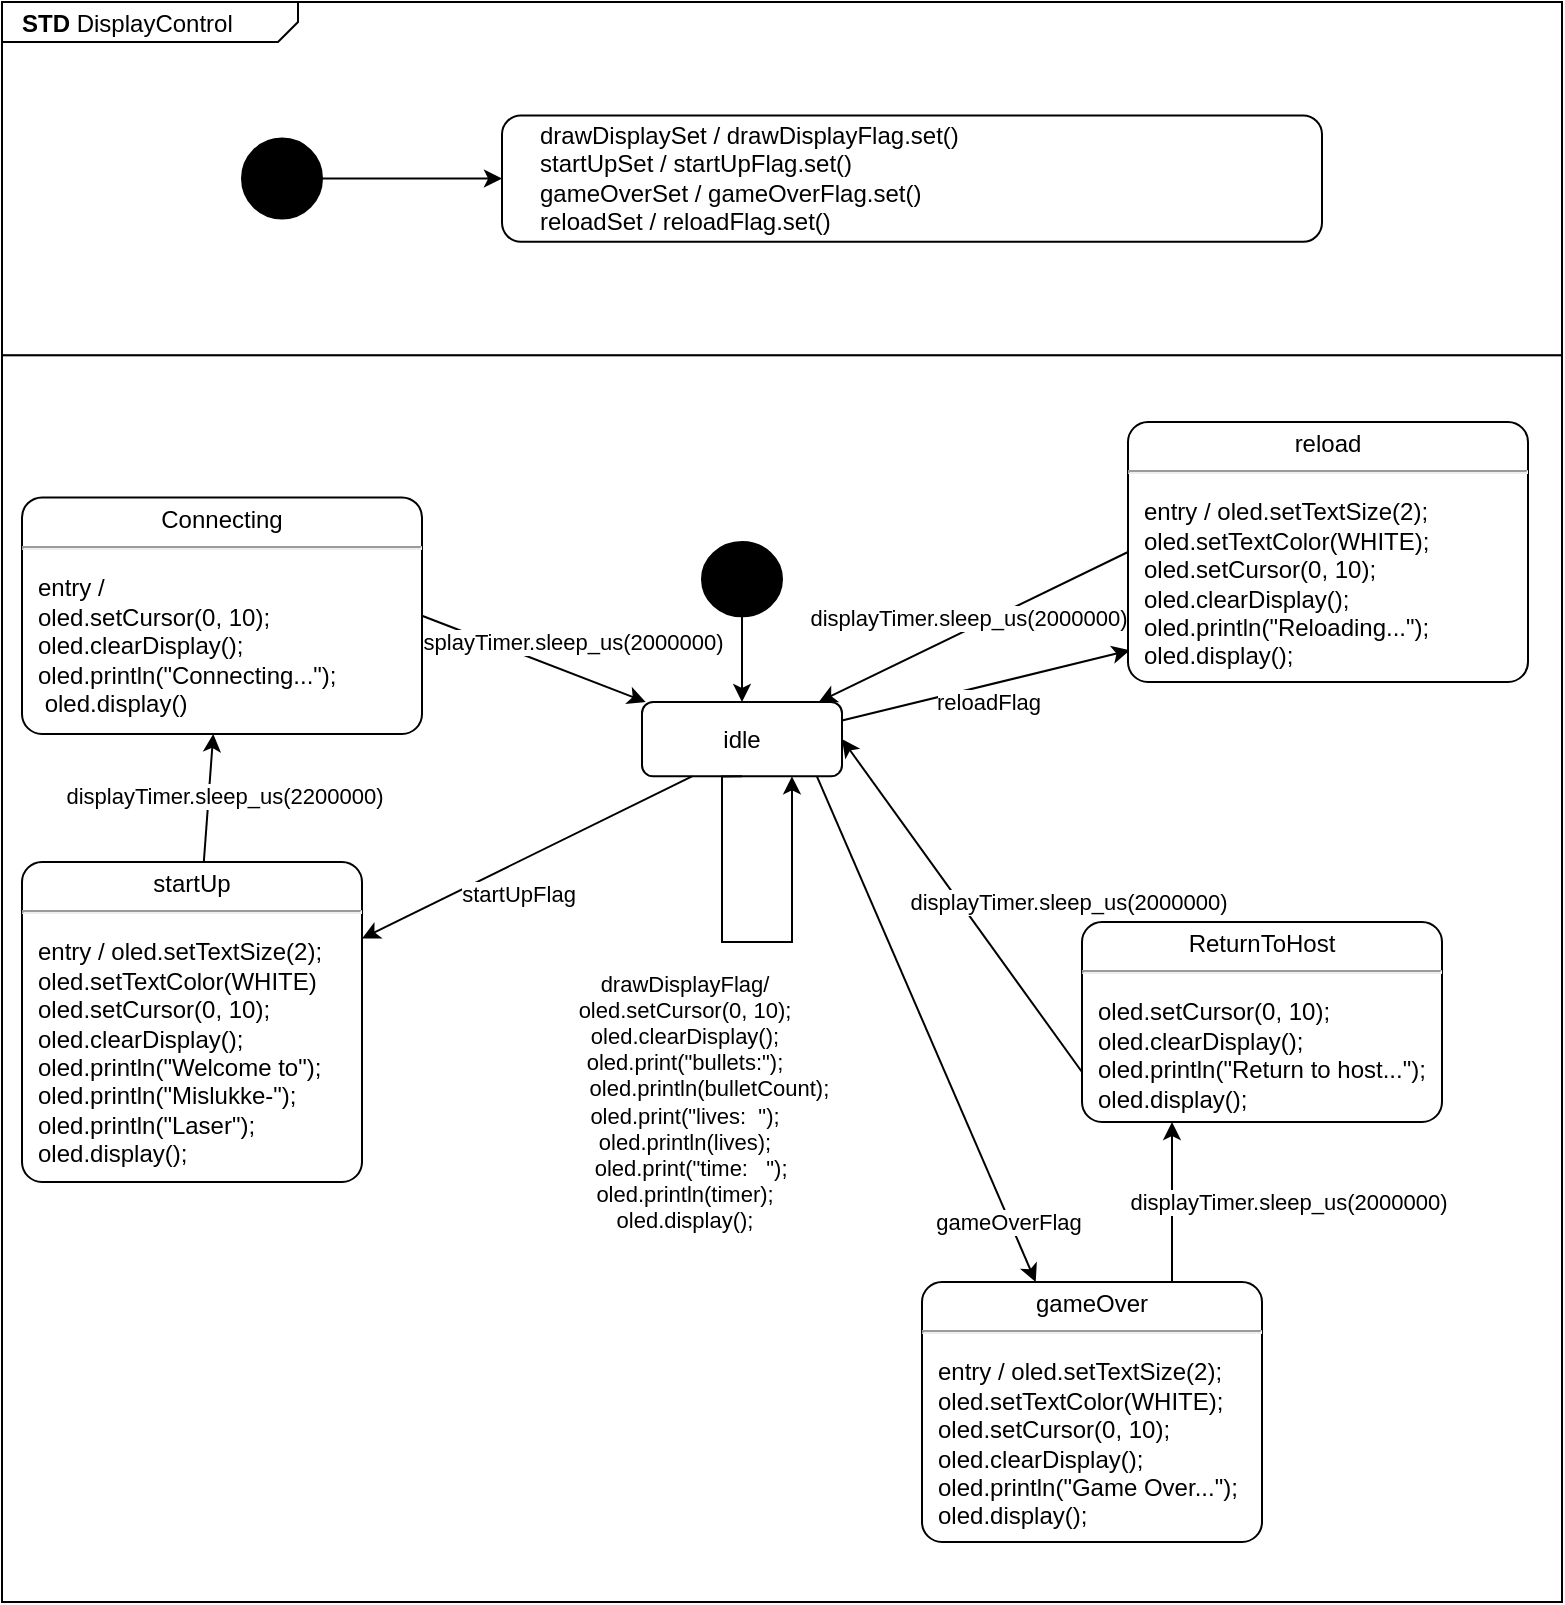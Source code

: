 <mxfile version="21.6.8" type="device">
  <diagram name="Page-1" id="lHKCt2FMkADKbh5RZciE">
    <mxGraphModel dx="802" dy="943" grid="1" gridSize="10" guides="1" tooltips="1" connect="1" arrows="1" fold="1" page="1" pageScale="1" pageWidth="1169" pageHeight="1654" math="0" shadow="0">
      <root>
        <mxCell id="0" />
        <mxCell id="1" parent="0" />
        <mxCell id="by4M8jhouuiLS1jpNMKc-24" value="" style="group" parent="1" vertex="1" connectable="0">
          <mxGeometry x="127" y="260" width="780" height="800" as="geometry" />
        </mxCell>
        <mxCell id="by4M8jhouuiLS1jpNMKc-23" value="" style="rounded=0;whiteSpace=wrap;html=1;" parent="by4M8jhouuiLS1jpNMKc-24" vertex="1">
          <mxGeometry y="176.59" width="780" height="623.41" as="geometry" />
        </mxCell>
        <mxCell id="by4M8jhouuiLS1jpNMKc-22" value="&lt;p style=&quot;margin:0px;margin-top:4px;margin-left:10px;text-align:left;&quot;&gt;&lt;b&gt;STD &lt;/b&gt;DisplayControl&lt;/p&gt;" style="html=1;shape=mxgraph.sysml.package;html=1;overflow=fill;whiteSpace=wrap;labelX=148;" parent="by4M8jhouuiLS1jpNMKc-24" vertex="1">
          <mxGeometry width="780" height="176.588" as="geometry" />
        </mxCell>
        <mxCell id="ktsAX4npOT1SyIJWLDzM-7" style="edgeStyle=orthogonalEdgeStyle;rounded=0;orthogonalLoop=1;jettySize=auto;html=1;exitX=0.75;exitY=0;exitDx=0;exitDy=0;exitPerimeter=0;entryX=0.25;entryY=1;entryDx=0;entryDy=0;entryPerimeter=0;" parent="by4M8jhouuiLS1jpNMKc-24" source="4Bl8RoROlAebQCjJiTwi-16" target="ktsAX4npOT1SyIJWLDzM-5" edge="1">
          <mxGeometry relative="1" as="geometry">
            <Array as="points">
              <mxPoint x="585" y="640" />
            </Array>
          </mxGeometry>
        </mxCell>
        <mxCell id="H5oeXFtXFkq5xvFwW9vX-1" value="displayTimer.sleep_us(2000000)" style="edgeLabel;html=1;align=center;verticalAlign=middle;resizable=0;points=[];" vertex="1" connectable="0" parent="ktsAX4npOT1SyIJWLDzM-7">
          <mxGeometry x="-0.629" relative="1" as="geometry">
            <mxPoint x="58" y="-27" as="offset" />
          </mxGeometry>
        </mxCell>
        <mxCell id="4Bl8RoROlAebQCjJiTwi-16" value="&lt;p style=&quot;margin:0px;margin-top:4px;text-align:center;&quot;&gt;gameOver&lt;/p&gt;&lt;hr&gt;&lt;p&gt;&lt;/p&gt;&lt;p style=&quot;margin:0px;margin-left:8px;text-align:left;&quot;&gt;entry /&amp;nbsp;oled.setTextSize(2);&lt;span style=&quot;background-color: initial;&quot;&gt;&amp;nbsp; &amp;nbsp; &amp;nbsp; oled.setTextColor(WHITE);&lt;/span&gt;&lt;/p&gt;&lt;p style=&quot;margin:0px;margin-left:8px;text-align:left;&quot;&gt;&lt;span style=&quot;background-color: initial;&quot;&gt;oled.setCursor(0, 10);&lt;/span&gt;&lt;/p&gt;&lt;p style=&quot;margin:0px;margin-left:8px;text-align:left;&quot;&gt;&lt;span style=&quot;background-color: initial;&quot;&gt;oled.clearDisplay();&lt;/span&gt;&lt;/p&gt;&lt;p style=&quot;margin:0px;margin-left:8px;text-align:left;&quot;&gt;&lt;span style=&quot;background-color: initial;&quot;&gt;oled.println(&quot;Game Over...&quot;);&lt;/span&gt;&lt;/p&gt;&lt;p style=&quot;margin:0px;margin-left:8px;text-align:left;&quot;&gt;&lt;span style=&quot;background-color: initial;&quot;&gt;oled.display();&lt;/span&gt;&lt;/p&gt;" style="shape=mxgraph.sysml.simpleState;html=1;overflow=fill;whiteSpace=wrap;align=center;" parent="by4M8jhouuiLS1jpNMKc-24" vertex="1">
          <mxGeometry x="460" y="640" width="170" height="130" as="geometry" />
        </mxCell>
        <mxCell id="4Bl8RoROlAebQCjJiTwi-17" value="" style="endArrow=classic;html=1;rounded=0;exitX=0.874;exitY=0.997;exitDx=0;exitDy=0;exitPerimeter=0;" parent="by4M8jhouuiLS1jpNMKc-24" source="by4M8jhouuiLS1jpNMKc-5" target="4Bl8RoROlAebQCjJiTwi-16" edge="1">
          <mxGeometry width="50" height="50" relative="1" as="geometry">
            <mxPoint x="415.0" y="385.706" as="sourcePoint" />
            <mxPoint x="410" y="353.176" as="targetPoint" />
            <Array as="points" />
          </mxGeometry>
        </mxCell>
        <mxCell id="4Bl8RoROlAebQCjJiTwi-23" value="gameOverFlag" style="edgeLabel;html=1;align=center;verticalAlign=middle;resizable=0;points=[];" parent="4Bl8RoROlAebQCjJiTwi-17" vertex="1" connectable="0">
          <mxGeometry x="-0.33" y="1" relative="1" as="geometry">
            <mxPoint x="58" y="138" as="offset" />
          </mxGeometry>
        </mxCell>
        <mxCell id="4Bl8RoROlAebQCjJiTwi-19" value="&lt;p style=&quot;margin:0px;margin-top:4px;text-align:center;&quot;&gt;startUp&lt;/p&gt;&lt;hr&gt;&lt;p&gt;&lt;/p&gt;&lt;p style=&quot;margin:0px;margin-left:8px;text-align:left;&quot;&gt;entry /&amp;nbsp;oled.setTextSize(2);&lt;span style=&quot;background-color: initial;&quot;&gt;&amp;nbsp; &amp;nbsp; &amp;nbsp; oled.setTextColor(WHITE)&lt;/span&gt;&lt;span style=&quot;background-color: initial;&quot;&gt;&amp;nbsp; &amp;nbsp; oled.setCursor(0, 10);&lt;/span&gt;&lt;/p&gt;&lt;p style=&quot;margin:0px;margin-left:8px;text-align:left;&quot;&gt;oled.clearDisplay();&lt;span style=&quot;background-color: initial;&quot;&gt;&amp;nbsp; &amp;nbsp; &amp;nbsp; &amp;nbsp; &amp;nbsp; &amp;nbsp; &amp;nbsp; &amp;nbsp; &amp;nbsp; oled.println(&quot;Welcome to&quot;);&lt;/span&gt;&lt;span style=&quot;background-color: initial;&quot;&gt;&amp;nbsp; &amp;nbsp; &amp;nbsp; oled.println(&quot;Mislukke-&quot;);&lt;/span&gt;&lt;/p&gt;&lt;p style=&quot;margin:0px;margin-left:8px;text-align:left;&quot;&gt;oled.println(&quot;Laser&quot;);&lt;/p&gt;&lt;p style=&quot;margin:0px;margin-left:8px;text-align:left;&quot;&gt;oled.display();&lt;span style=&quot;background-color: initial;&quot;&gt;&amp;nbsp; &amp;nbsp; &amp;nbsp; &amp;nbsp; &amp;nbsp; &amp;nbsp; &amp;nbsp; &amp;nbsp; &amp;nbsp;&amp;nbsp;&lt;/span&gt;&lt;/p&gt;" style="shape=mxgraph.sysml.simpleState;html=1;overflow=fill;whiteSpace=wrap;align=center;" parent="by4M8jhouuiLS1jpNMKc-24" vertex="1">
          <mxGeometry x="10" y="430" width="170" height="160" as="geometry" />
        </mxCell>
        <mxCell id="H5oeXFtXFkq5xvFwW9vX-11" style="rounded=0;orthogonalLoop=1;jettySize=auto;html=1;exitX=1;exitY=0.25;exitDx=0;exitDy=0;entryX=0.005;entryY=0.878;entryDx=0;entryDy=0;entryPerimeter=0;" edge="1" parent="by4M8jhouuiLS1jpNMKc-24" source="by4M8jhouuiLS1jpNMKc-5" target="H5oeXFtXFkq5xvFwW9vX-9">
          <mxGeometry relative="1" as="geometry" />
        </mxCell>
        <mxCell id="H5oeXFtXFkq5xvFwW9vX-12" value="reloadFlag" style="edgeLabel;html=1;align=center;verticalAlign=middle;resizable=0;points=[];" vertex="1" connectable="0" parent="H5oeXFtXFkq5xvFwW9vX-11">
          <mxGeometry x="-0.066" relative="1" as="geometry">
            <mxPoint x="6" y="7" as="offset" />
          </mxGeometry>
        </mxCell>
        <mxCell id="by4M8jhouuiLS1jpNMKc-5" value="idle" style="shape=rect;rounded=1;html=1;whiteSpace=wrap;align=center;" parent="by4M8jhouuiLS1jpNMKc-24" vertex="1">
          <mxGeometry x="320" y="349.998" width="100" height="37.176" as="geometry" />
        </mxCell>
        <mxCell id="H5oeXFtXFkq5xvFwW9vX-7" style="edgeStyle=orthogonalEdgeStyle;rounded=0;orthogonalLoop=1;jettySize=auto;html=1;" edge="1" parent="by4M8jhouuiLS1jpNMKc-24" source="by4M8jhouuiLS1jpNMKc-4" target="by4M8jhouuiLS1jpNMKc-5">
          <mxGeometry relative="1" as="geometry">
            <mxPoint x="398" y="307.18" as="sourcePoint" />
            <mxPoint x="385" y="349.998" as="targetPoint" />
            <Array as="points" />
          </mxGeometry>
        </mxCell>
        <mxCell id="by4M8jhouuiLS1jpNMKc-4" value="" style="shape=ellipse;html=1;fillColor=strokeColor;fontSize=18;fontColor=#ffffff;" parent="by4M8jhouuiLS1jpNMKc-24" vertex="1">
          <mxGeometry x="350" y="270" width="40" height="37.18" as="geometry" />
        </mxCell>
        <mxCell id="4Bl8RoROlAebQCjJiTwi-21" value="" style="endArrow=classic;html=1;rounded=0;exitX=0.25;exitY=1;exitDx=0;exitDy=0;" parent="by4M8jhouuiLS1jpNMKc-24" source="by4M8jhouuiLS1jpNMKc-5" target="4Bl8RoROlAebQCjJiTwi-19" edge="1">
          <mxGeometry width="50" height="50" relative="1" as="geometry">
            <mxPoint x="365.0" y="385.706" as="sourcePoint" />
            <mxPoint x="321" y="334.588" as="targetPoint" />
            <Array as="points" />
          </mxGeometry>
        </mxCell>
        <mxCell id="4Bl8RoROlAebQCjJiTwi-27" value="startUpFlag" style="edgeLabel;html=1;align=center;verticalAlign=middle;resizable=0;points=[];" parent="4Bl8RoROlAebQCjJiTwi-21" vertex="1" connectable="0">
          <mxGeometry x="0.234" y="-1" relative="1" as="geometry">
            <mxPoint x="15" y="9" as="offset" />
          </mxGeometry>
        </mxCell>
        <mxCell id="by4M8jhouuiLS1jpNMKc-1" value="&lt;p style=&quot;border-color: var(--border-color); margin: 0px 0px 0px 4px;&quot;&gt;&lt;span style=&quot;background-color: initial;&quot;&gt;drawDisplaySet / drawDisplayFlag.set()&lt;/span&gt;&lt;/p&gt;&lt;p style=&quot;border-color: var(--border-color); margin: 0px 0px 0px 4px;&quot;&gt;&lt;span style=&quot;background-color: initial;&quot;&gt;startUpSet / startUpFlag.set()&lt;/span&gt;&lt;/p&gt;&lt;p style=&quot;border-color: var(--border-color); margin: 0px 0px 0px 4px;&quot;&gt;gameOverSet / gameOverFlag.set()&lt;/p&gt;&lt;p style=&quot;border-color: var(--border-color); margin: 0px 0px 0px 4px;&quot;&gt;reloadSet / reloadFlag.set()&amp;nbsp;&lt;/p&gt;" style="shape=rect;rounded=1;html=1;whiteSpace=wrap;align=left;spacingLeft=13;" parent="by4M8jhouuiLS1jpNMKc-24" vertex="1">
          <mxGeometry x="250" y="56.689" width="410" height="63.2" as="geometry" />
        </mxCell>
        <mxCell id="by4M8jhouuiLS1jpNMKc-2" value="" style="shape=ellipse;html=1;fillColor=strokeColor;fontSize=18;fontColor=#ffffff;" parent="by4M8jhouuiLS1jpNMKc-24" vertex="1">
          <mxGeometry x="120" y="68.29" width="40" height="40" as="geometry" />
        </mxCell>
        <mxCell id="by4M8jhouuiLS1jpNMKc-3" style="edgeStyle=orthogonalEdgeStyle;rounded=0;orthogonalLoop=1;jettySize=auto;html=1;" parent="by4M8jhouuiLS1jpNMKc-24" source="by4M8jhouuiLS1jpNMKc-2" target="by4M8jhouuiLS1jpNMKc-1" edge="1">
          <mxGeometry relative="1" as="geometry" />
        </mxCell>
        <mxCell id="ktsAX4npOT1SyIJWLDzM-2" style="rounded=0;orthogonalLoop=1;jettySize=auto;html=1;exitX=1;exitY=0.5;exitDx=0;exitDy=0;exitPerimeter=0;" parent="by4M8jhouuiLS1jpNMKc-24" source="ktsAX4npOT1SyIJWLDzM-1" target="by4M8jhouuiLS1jpNMKc-5" edge="1">
          <mxGeometry relative="1" as="geometry" />
        </mxCell>
        <mxCell id="H5oeXFtXFkq5xvFwW9vX-4" value="displayTimer.sleep_us(2000000)" style="edgeLabel;html=1;align=center;verticalAlign=middle;resizable=0;points=[];" vertex="1" connectable="0" parent="ktsAX4npOT1SyIJWLDzM-2">
          <mxGeometry x="0.102" y="-3" relative="1" as="geometry">
            <mxPoint x="10" y="-14" as="offset" />
          </mxGeometry>
        </mxCell>
        <mxCell id="ktsAX4npOT1SyIJWLDzM-1" value="&lt;p style=&quot;margin:0px;margin-top:4px;text-align:center;&quot;&gt;Connecting&lt;/p&gt;&lt;hr&gt;&lt;p&gt;&lt;/p&gt;&lt;p style=&quot;margin:0px;margin-left:8px;text-align:left;&quot;&gt;entry /&amp;nbsp;&lt;br&gt;&lt;/p&gt;&lt;p style=&quot;border-color: var(--border-color); margin: 0px 0px 0px 8px; text-align: left;&quot;&gt;oled.setCursor(0, 10);&lt;span style=&quot;border-color: var(--border-color); background-color: initial;&quot;&gt;&amp;nbsp; &amp;nbsp; &amp;nbsp; &amp;nbsp; &amp;nbsp; &amp;nbsp; &amp;nbsp; oled.clearDisplay();&lt;/span&gt;&lt;span style=&quot;border-color: var(--border-color); background-color: initial;&quot;&gt;&amp;nbsp; &amp;nbsp; &amp;nbsp; &amp;nbsp; &amp;nbsp; &amp;nbsp; &amp;nbsp; &amp;nbsp; &amp;nbsp; oled.println(&quot;Connecting...&quot;);&lt;/span&gt;&lt;/p&gt;&lt;p style=&quot;border-color: var(--border-color); margin: 0px 0px 0px 8px; text-align: left;&quot;&gt;&amp;nbsp;oled.display()&lt;/p&gt;" style="shape=mxgraph.sysml.simpleState;html=1;overflow=fill;whiteSpace=wrap;align=center;" parent="by4M8jhouuiLS1jpNMKc-24" vertex="1">
          <mxGeometry x="10" y="247.71" width="200" height="118.29" as="geometry" />
        </mxCell>
        <mxCell id="4Bl8RoROlAebQCjJiTwi-28" value="" style="endArrow=classic;html=1;rounded=0;" parent="by4M8jhouuiLS1jpNMKc-24" source="4Bl8RoROlAebQCjJiTwi-19" target="ktsAX4npOT1SyIJWLDzM-1" edge="1">
          <mxGeometry width="50" height="50" relative="1" as="geometry">
            <mxPoint x="370" y="399.647" as="sourcePoint" />
            <mxPoint x="420" y="353.176" as="targetPoint" />
            <Array as="points" />
          </mxGeometry>
        </mxCell>
        <mxCell id="H5oeXFtXFkq5xvFwW9vX-3" value="displayTimer.sleep_us(2200000)" style="edgeLabel;html=1;align=center;verticalAlign=middle;resizable=0;points=[];" vertex="1" connectable="0" parent="4Bl8RoROlAebQCjJiTwi-28">
          <mxGeometry x="0.124" y="1" relative="1" as="geometry">
            <mxPoint x="8" y="3" as="offset" />
          </mxGeometry>
        </mxCell>
        <mxCell id="ktsAX4npOT1SyIJWLDzM-3" style="edgeStyle=orthogonalEdgeStyle;rounded=0;orthogonalLoop=1;jettySize=auto;html=1;exitX=0.5;exitY=1;exitDx=0;exitDy=0;entryX=0.75;entryY=1;entryDx=0;entryDy=0;" parent="by4M8jhouuiLS1jpNMKc-24" source="by4M8jhouuiLS1jpNMKc-5" target="by4M8jhouuiLS1jpNMKc-5" edge="1">
          <mxGeometry relative="1" as="geometry">
            <Array as="points">
              <mxPoint x="360" y="387" />
              <mxPoint x="360" y="470" />
              <mxPoint x="395" y="470" />
            </Array>
          </mxGeometry>
        </mxCell>
        <mxCell id="ktsAX4npOT1SyIJWLDzM-4" value="drawDisplayFlag/&lt;br&gt;oled.setCursor(0, 10);&lt;br&gt;&lt;div&gt;oled.clearDisplay();&lt;/div&gt;&lt;div&gt;oled.print(&quot;bullets:&quot;);&lt;/div&gt;&lt;div&gt;&amp;nbsp; &amp;nbsp; &amp;nbsp; &amp;nbsp; oled.println(bulletCount);&lt;/div&gt;&lt;div&gt;oled.print(&quot;lives:&amp;nbsp; &quot;);&lt;/div&gt;&lt;div&gt;oled.println(lives);&lt;/div&gt;&lt;div&gt;&amp;nbsp; oled.print(&quot;time:&amp;nbsp; &amp;nbsp;&quot;);&lt;/div&gt;&lt;div&gt;oled.println(timer);&lt;/div&gt;&lt;div&gt;oled.display();&lt;/div&gt;" style="edgeLabel;html=1;align=center;verticalAlign=middle;resizable=0;points=[];" parent="ktsAX4npOT1SyIJWLDzM-3" vertex="1" connectable="0">
          <mxGeometry x="0.028" y="-2" relative="1" as="geometry">
            <mxPoint x="-35" y="78" as="offset" />
          </mxGeometry>
        </mxCell>
        <mxCell id="ktsAX4npOT1SyIJWLDzM-6" style="rounded=0;orthogonalLoop=1;jettySize=auto;html=1;exitX=0;exitY=0.75;exitDx=0;exitDy=0;exitPerimeter=0;entryX=1;entryY=0.5;entryDx=0;entryDy=0;" parent="by4M8jhouuiLS1jpNMKc-24" source="ktsAX4npOT1SyIJWLDzM-5" target="by4M8jhouuiLS1jpNMKc-5" edge="1">
          <mxGeometry relative="1" as="geometry" />
        </mxCell>
        <mxCell id="H5oeXFtXFkq5xvFwW9vX-8" value="displayTimer.sleep_us(2000000)" style="edgeLabel;html=1;align=center;verticalAlign=middle;resizable=0;points=[];" vertex="1" connectable="0" parent="ktsAX4npOT1SyIJWLDzM-6">
          <mxGeometry x="0.275" y="-2" relative="1" as="geometry">
            <mxPoint x="68" y="22" as="offset" />
          </mxGeometry>
        </mxCell>
        <mxCell id="ktsAX4npOT1SyIJWLDzM-5" value="&lt;p style=&quot;margin:0px;margin-top:4px;text-align:center;&quot;&gt;ReturnToHost&lt;/p&gt;&lt;hr&gt;&lt;p&gt;&lt;/p&gt;&lt;p style=&quot;margin:0px;margin-left:8px;text-align:left;&quot;&gt;oled.setCursor(0, 10);&lt;/p&gt;&lt;p style=&quot;margin:0px;margin-left:8px;text-align:left;&quot;&gt;oled.clearDisplay();&lt;/p&gt;&lt;p style=&quot;margin:0px;margin-left:8px;text-align:left;&quot;&gt;&lt;span style=&quot;background-color: initial;&quot;&gt;oled.println(&quot;Return to host...&quot;);&lt;/span&gt;&lt;/p&gt;&lt;p style=&quot;margin:0px;margin-left:8px;text-align:left;&quot;&gt;&lt;span style=&quot;background-color: initial;&quot;&gt;oled.display();&amp;nbsp;&lt;/span&gt;&lt;/p&gt;" style="shape=mxgraph.sysml.simpleState;html=1;overflow=fill;whiteSpace=wrap;align=center;" parent="by4M8jhouuiLS1jpNMKc-24" vertex="1">
          <mxGeometry x="540" y="460" width="180" height="100" as="geometry" />
        </mxCell>
        <mxCell id="H5oeXFtXFkq5xvFwW9vX-10" style="rounded=0;orthogonalLoop=1;jettySize=auto;html=1;exitX=0;exitY=0.5;exitDx=0;exitDy=0;exitPerimeter=0;" edge="1" parent="by4M8jhouuiLS1jpNMKc-24" source="H5oeXFtXFkq5xvFwW9vX-9" target="by4M8jhouuiLS1jpNMKc-5">
          <mxGeometry relative="1" as="geometry" />
        </mxCell>
        <mxCell id="H5oeXFtXFkq5xvFwW9vX-13" value="displayTimer.sleep_us(2000000)" style="edgeLabel;html=1;align=center;verticalAlign=middle;resizable=0;points=[];" vertex="1" connectable="0" parent="H5oeXFtXFkq5xvFwW9vX-10">
          <mxGeometry x="0.186" y="1" relative="1" as="geometry">
            <mxPoint x="11" y="-13" as="offset" />
          </mxGeometry>
        </mxCell>
        <mxCell id="H5oeXFtXFkq5xvFwW9vX-9" value="&lt;p style=&quot;margin:0px;margin-top:4px;text-align:center;&quot;&gt;reload&lt;/p&gt;&lt;hr&gt;&lt;p&gt;&lt;/p&gt;&lt;p style=&quot;margin:0px;margin-left:8px;text-align:left;&quot;&gt;entry /&amp;nbsp;oled.setTextSize(2);&lt;br&gt;&lt;/p&gt;&lt;p style=&quot;margin:0px;margin-left:8px;text-align:left;&quot;&gt;oled.setTextColor(WHITE);&lt;/p&gt;&lt;p style=&quot;margin:0px;margin-left:8px;text-align:left;&quot;&gt;oled.setCursor(0, 10);&lt;/p&gt;&lt;p style=&quot;margin:0px;margin-left:8px;text-align:left;&quot;&gt;oled.clearDisplay();&lt;/p&gt;&lt;p style=&quot;margin:0px;margin-left:8px;text-align:left;&quot;&gt;oled.println(&quot;Reloading...&quot;);&lt;/p&gt;&lt;p style=&quot;margin:0px;margin-left:8px;text-align:left;&quot;&gt;oled.display();&amp;nbsp;&lt;/p&gt;" style="shape=mxgraph.sysml.simpleState;html=1;overflow=fill;whiteSpace=wrap;align=center;" vertex="1" parent="by4M8jhouuiLS1jpNMKc-24">
          <mxGeometry x="563" y="210" width="200" height="130" as="geometry" />
        </mxCell>
      </root>
    </mxGraphModel>
  </diagram>
</mxfile>
